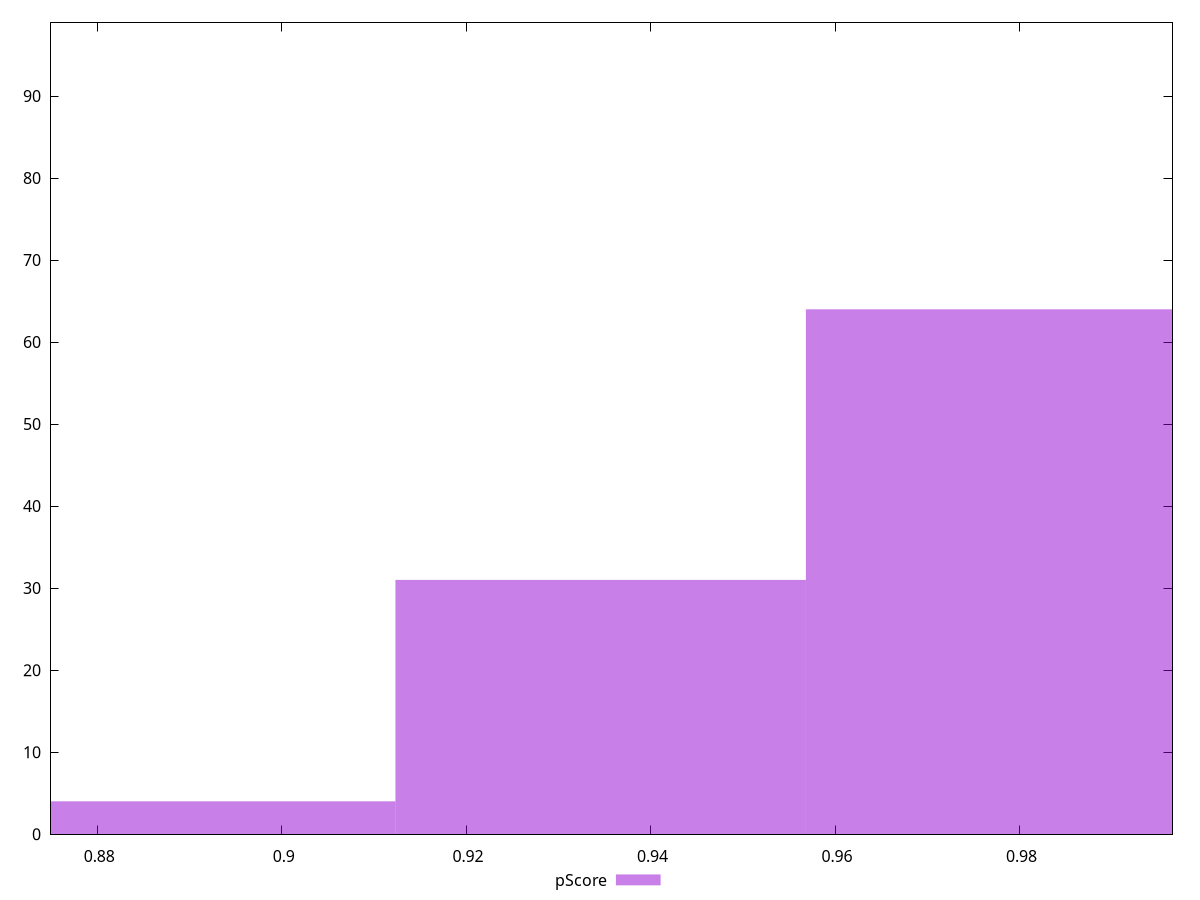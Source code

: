 reset

$pScore <<EOF
0.9790907681377953 64
0.93458664231335 31
0.8900825164889048 4
EOF

set key outside below
set boxwidth 0.04450412582444524
set xrange [0.8748826585073285:0.9965889518668853]
set yrange [0:99]
set trange [0:99]
set style fill transparent solid 0.5 noborder
set terminal svg size 640, 490 enhanced background rgb 'white'
set output "reports/report_00027_2021-02-24T12-40-31.850Z/first-contentful-paint/samples/card/pScore/histogram.svg"

plot $pScore title "pScore" with boxes

reset
